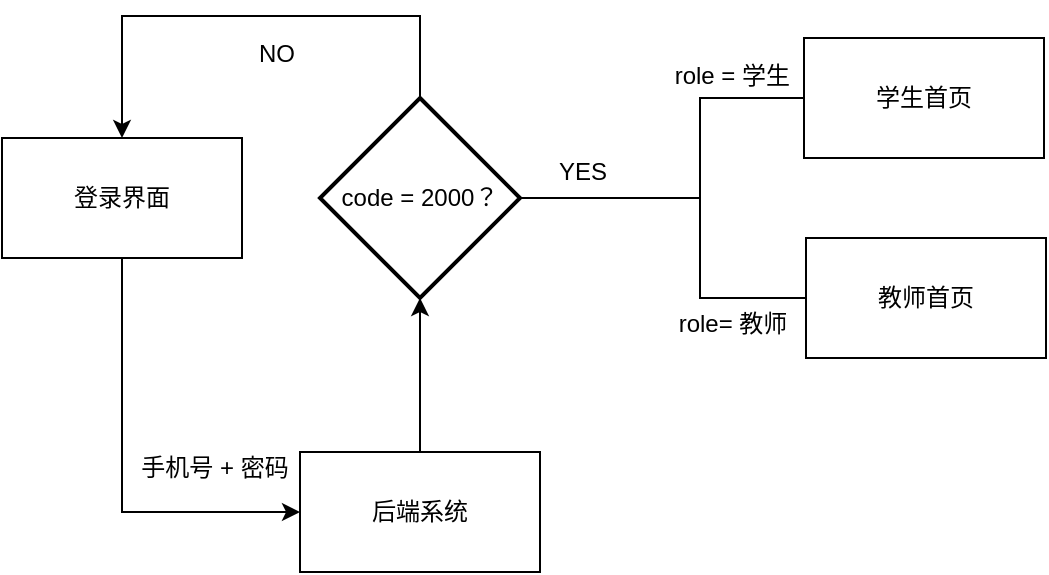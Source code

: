<mxfile scale="1" border="20">
    <diagram id="CX3G9Xh7dB3GCvSDx5av" name="第 1 页">
        <mxGraphModel dx="887" dy="523" grid="0" gridSize="10" guides="1" tooltips="1" connect="1" arrows="1" fold="1" page="1" pageScale="1" pageWidth="1169" pageHeight="827" background="#ffffff" math="0" shadow="0">
            <root>
                <mxCell id="0"/>
                <mxCell id="1" parent="0"/>
                <mxCell id="14" style="edgeStyle=none;rounded=0;html=1;exitX=0.5;exitY=0;exitDx=0;exitDy=0;entryX=0.5;entryY=1;entryDx=0;entryDy=0;entryPerimeter=0;strokeColor=#000000;fontColor=#000000;" parent="1" source="3" target="10" edge="1">
                    <mxGeometry relative="1" as="geometry"/>
                </mxCell>
                <mxCell id="3" value="后端系统" style="whiteSpace=wrap;html=1;rounded=0;" parent="1" vertex="1">
                    <mxGeometry x="171" y="273" width="120" height="60" as="geometry"/>
                </mxCell>
                <mxCell id="12" style="edgeStyle=none;html=1;exitX=0.5;exitY=1;exitDx=0;exitDy=0;entryX=0;entryY=0.5;entryDx=0;entryDy=0;fontColor=#000000;strokeColor=#000000;rounded=0;" parent="1" source="2" target="3" edge="1">
                    <mxGeometry relative="1" as="geometry">
                        <Array as="points">
                            <mxPoint x="82" y="303"/>
                        </Array>
                    </mxGeometry>
                </mxCell>
                <mxCell id="2" value="登录界面" style="rounded=0;whiteSpace=wrap;html=1;" parent="1" vertex="1">
                    <mxGeometry x="22" y="116" width="120" height="60" as="geometry"/>
                </mxCell>
                <mxCell id="15" style="edgeStyle=none;rounded=0;html=1;exitX=0.5;exitY=0;exitDx=0;exitDy=0;exitPerimeter=0;entryX=0.5;entryY=0;entryDx=0;entryDy=0;strokeColor=#000000;fontColor=#000000;" parent="1" source="10" target="2" edge="1">
                    <mxGeometry relative="1" as="geometry">
                        <Array as="points">
                            <mxPoint x="231" y="55"/>
                            <mxPoint x="82" y="55"/>
                        </Array>
                    </mxGeometry>
                </mxCell>
                <mxCell id="18" value="" style="edgeStyle=none;rounded=0;html=1;strokeColor=#000000;fontColor=#000000;endArrow=none;endFill=0;" parent="1" source="10" edge="1">
                    <mxGeometry relative="1" as="geometry">
                        <mxPoint x="353" y="146" as="targetPoint"/>
                    </mxGeometry>
                </mxCell>
                <mxCell id="10" value="code = 2000？" style="strokeWidth=2;html=1;shape=mxgraph.flowchart.decision;whiteSpace=wrap;strokeColor=#000000;" parent="1" vertex="1">
                    <mxGeometry x="181" y="96" width="100" height="100" as="geometry"/>
                </mxCell>
                <mxCell id="11" value="&lt;font color=&quot;#000000&quot;&gt;手机号 + 密码&lt;/font&gt;" style="text;html=1;align=center;verticalAlign=middle;resizable=0;points=[];autosize=1;strokeColor=none;fillColor=none;" parent="1" vertex="1">
                    <mxGeometry x="82" y="268" width="92" height="26" as="geometry"/>
                </mxCell>
                <mxCell id="16" value="NO" style="text;html=1;align=center;verticalAlign=middle;resizable=0;points=[];autosize=1;strokeColor=none;fillColor=none;fontColor=#000000;strokeWidth=1;" parent="1" vertex="1">
                    <mxGeometry x="141" y="61" width="36" height="26" as="geometry"/>
                </mxCell>
                <mxCell id="19" value="YES" style="text;html=1;align=center;verticalAlign=middle;resizable=0;points=[];autosize=1;strokeColor=none;fillColor=none;fontColor=#000000;" parent="1" vertex="1">
                    <mxGeometry x="291" y="120" width="42" height="26" as="geometry"/>
                </mxCell>
                <mxCell id="23" style="edgeStyle=none;rounded=0;html=1;exitX=1;exitY=0;exitDx=0;exitDy=0;exitPerimeter=0;entryX=0;entryY=0.5;entryDx=0;entryDy=0;strokeColor=#000000;fontColor=#000000;endArrow=none;endFill=0;" parent="1" source="20" target="22" edge="1">
                    <mxGeometry relative="1" as="geometry"/>
                </mxCell>
                <mxCell id="26" style="edgeStyle=none;rounded=0;html=1;exitX=1;exitY=1;exitDx=0;exitDy=0;exitPerimeter=0;entryX=0;entryY=0.5;entryDx=0;entryDy=0;strokeColor=#000000;fontColor=#000000;endArrow=none;endFill=0;" parent="1" source="20" target="25" edge="1">
                    <mxGeometry relative="1" as="geometry"/>
                </mxCell>
                <mxCell id="20" value="" style="strokeWidth=1;html=1;shape=mxgraph.flowchart.annotation_2;align=left;labelPosition=right;pointerEvents=1;strokeColor=#000000;fontColor=#000000;" parent="1" vertex="1">
                    <mxGeometry x="346" y="96" width="50" height="100" as="geometry"/>
                </mxCell>
                <mxCell id="22" value="学生首页" style="whiteSpace=wrap;html=1;rounded=0;" parent="1" vertex="1">
                    <mxGeometry x="423" y="66" width="120" height="60" as="geometry"/>
                </mxCell>
                <mxCell id="24" value="&amp;nbsp;role = 学生" style="text;html=1;align=center;verticalAlign=middle;resizable=0;points=[];autosize=1;strokeColor=none;fillColor=none;fontColor=#000000;" parent="1" vertex="1">
                    <mxGeometry x="345" y="72" width="79" height="26" as="geometry"/>
                </mxCell>
                <mxCell id="25" value="教师首页" style="whiteSpace=wrap;html=1;rounded=0;" parent="1" vertex="1">
                    <mxGeometry x="424" y="166" width="120" height="60" as="geometry"/>
                </mxCell>
                <mxCell id="28" value="role= 教师" style="text;html=1;align=center;verticalAlign=middle;resizable=0;points=[];autosize=1;strokeColor=none;fillColor=none;fontColor=#000000;" parent="1" vertex="1">
                    <mxGeometry x="351" y="196" width="72" height="26" as="geometry"/>
                </mxCell>
            </root>
        </mxGraphModel>
    </diagram>
</mxfile>